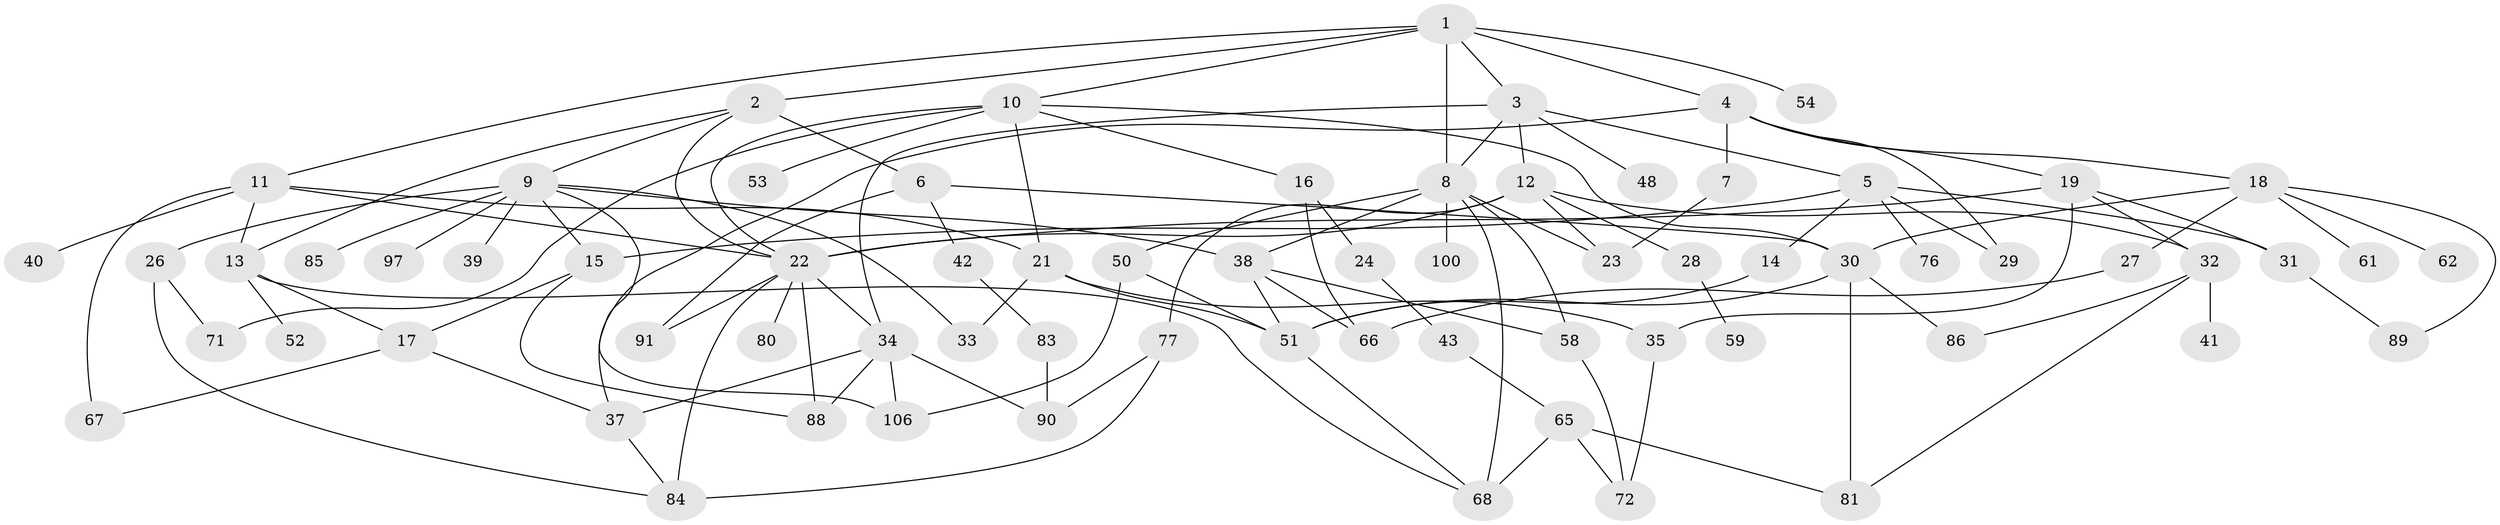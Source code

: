 // Generated by graph-tools (version 1.1) at 2025/23/03/03/25 07:23:30]
// undirected, 71 vertices, 120 edges
graph export_dot {
graph [start="1"]
  node [color=gray90,style=filled];
  1 [super="+82"];
  2 [super="+63"];
  3;
  4 [super="+95"];
  5 [super="+73"];
  6 [super="+64"];
  7;
  8 [super="+69"];
  9 [super="+25"];
  10 [super="+70"];
  11 [super="+49"];
  12 [super="+98"];
  13 [super="+36"];
  14;
  15 [super="+56"];
  16 [super="+79"];
  17;
  18 [super="+20"];
  19 [super="+46"];
  21 [super="+44"];
  22 [super="+93"];
  23 [super="+92"];
  24;
  26;
  27 [super="+57"];
  28;
  29;
  30 [super="+87"];
  31 [super="+47"];
  32 [super="+103"];
  33 [super="+99"];
  34 [super="+45"];
  35 [super="+105"];
  37 [super="+94"];
  38 [super="+55"];
  39;
  40;
  41;
  42 [super="+75"];
  43;
  48 [super="+102"];
  50 [super="+60"];
  51;
  52;
  53;
  54;
  58 [super="+96"];
  59;
  61;
  62;
  65 [super="+78"];
  66;
  67;
  68;
  71;
  72 [super="+74"];
  76;
  77;
  80;
  81;
  83;
  84 [super="+101"];
  85;
  86;
  88;
  89;
  90;
  91;
  97 [super="+104"];
  100;
  106;
  1 -- 2;
  1 -- 3;
  1 -- 4;
  1 -- 8;
  1 -- 10;
  1 -- 11;
  1 -- 54;
  2 -- 6 [weight=2];
  2 -- 9;
  2 -- 22;
  2 -- 13;
  3 -- 5;
  3 -- 12;
  3 -- 34;
  3 -- 48;
  3 -- 8;
  4 -- 7;
  4 -- 18;
  4 -- 19;
  4 -- 29;
  4 -- 37;
  5 -- 14;
  5 -- 15;
  5 -- 31;
  5 -- 29;
  5 -- 76;
  6 -- 42;
  6 -- 91;
  6 -- 30;
  7 -- 23;
  8 -- 50;
  8 -- 68;
  8 -- 100;
  8 -- 23;
  8 -- 38;
  8 -- 58;
  9 -- 39;
  9 -- 85;
  9 -- 97;
  9 -- 26;
  9 -- 38;
  9 -- 106;
  9 -- 15;
  9 -- 33;
  10 -- 16;
  10 -- 21;
  10 -- 22;
  10 -- 53 [weight=2];
  10 -- 71;
  10 -- 30;
  11 -- 13;
  11 -- 40;
  11 -- 22;
  11 -- 67;
  11 -- 21;
  12 -- 28;
  12 -- 77;
  12 -- 32;
  12 -- 23;
  12 -- 22;
  13 -- 52;
  13 -- 17;
  13 -- 68;
  14 -- 51;
  15 -- 17;
  15 -- 88;
  16 -- 24;
  16 -- 66;
  17 -- 67;
  17 -- 37;
  18 -- 27;
  18 -- 30;
  18 -- 61;
  18 -- 62;
  18 -- 89;
  19 -- 32;
  19 -- 22;
  19 -- 35;
  19 -- 31;
  21 -- 33;
  21 -- 35;
  21 -- 51;
  22 -- 80;
  22 -- 88;
  22 -- 34;
  22 -- 84;
  22 -- 91;
  24 -- 43;
  26 -- 71;
  26 -- 84;
  27 -- 66;
  28 -- 59;
  30 -- 51;
  30 -- 86;
  30 -- 81;
  31 -- 89;
  32 -- 41;
  32 -- 81;
  32 -- 86;
  34 -- 37;
  34 -- 90;
  34 -- 88;
  34 -- 106;
  35 -- 72;
  37 -- 84;
  38 -- 58;
  38 -- 66;
  38 -- 51;
  42 -- 83;
  43 -- 65;
  50 -- 51;
  50 -- 106;
  51 -- 68;
  58 -- 72;
  65 -- 81;
  65 -- 72;
  65 -- 68;
  77 -- 90;
  77 -- 84;
  83 -- 90;
}
